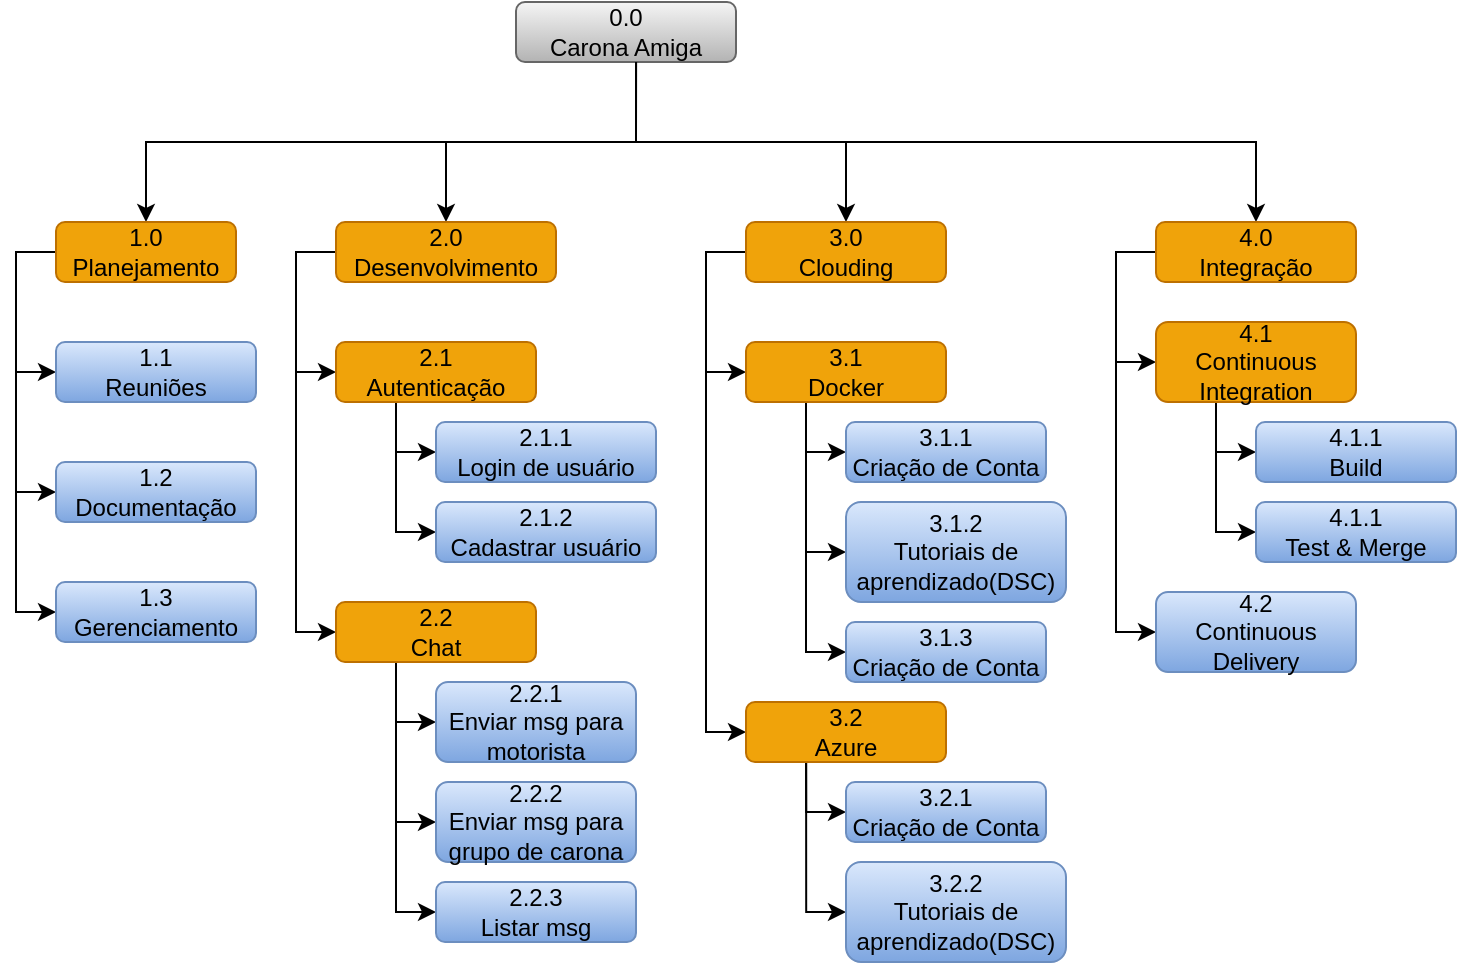 <mxfile version="20.5.1" type="github">
  <diagram id="404eWSXGiVwv__f5Z0BY" name="Page-1">
    <mxGraphModel dx="381" dy="234" grid="1" gridSize="10" guides="1" tooltips="1" connect="1" arrows="1" fold="1" page="1" pageScale="1" pageWidth="850" pageHeight="1100" math="0" shadow="0">
      <root>
        <mxCell id="0" />
        <mxCell id="1" parent="0" />
        <mxCell id="QXuSJk9ehEVPMkDH824Q-24" style="edgeStyle=orthogonalEdgeStyle;rounded=0;orthogonalLoop=1;jettySize=auto;html=1;entryX=0.5;entryY=0;entryDx=0;entryDy=0;" parent="1" source="QXuSJk9ehEVPMkDH824Q-1" target="QXuSJk9ehEVPMkDH824Q-5" edge="1">
          <mxGeometry relative="1" as="geometry">
            <Array as="points">
              <mxPoint x="390" y="80" />
              <mxPoint x="495" y="80" />
            </Array>
          </mxGeometry>
        </mxCell>
        <mxCell id="Y0JpQ4nFRurWwPssNzdd-24" style="edgeStyle=orthogonalEdgeStyle;rounded=0;orthogonalLoop=1;jettySize=auto;html=1;" edge="1" parent="1" source="QXuSJk9ehEVPMkDH824Q-1" target="Y0JpQ4nFRurWwPssNzdd-23">
          <mxGeometry relative="1" as="geometry">
            <Array as="points">
              <mxPoint x="390" y="80" />
              <mxPoint x="700" y="80" />
            </Array>
          </mxGeometry>
        </mxCell>
        <mxCell id="QXuSJk9ehEVPMkDH824Q-1" value="0.0 &lt;br&gt;Carona Amiga" style="rounded=1;whiteSpace=wrap;html=1;fillColor=#f5f5f5;gradientColor=#b3b3b3;strokeColor=#666666;" parent="1" vertex="1">
          <mxGeometry x="330" y="10" width="110" height="30" as="geometry" />
        </mxCell>
        <mxCell id="QXuSJk9ehEVPMkDH824Q-22" style="edgeStyle=orthogonalEdgeStyle;rounded=0;orthogonalLoop=1;jettySize=auto;html=1;entryX=0.5;entryY=0;entryDx=0;entryDy=0;" parent="1" target="QXuSJk9ehEVPMkDH824Q-3" edge="1">
          <mxGeometry relative="1" as="geometry">
            <mxPoint x="390.029" y="40" as="sourcePoint" />
            <Array as="points">
              <mxPoint x="390" y="80" />
              <mxPoint x="145" y="80" />
            </Array>
          </mxGeometry>
        </mxCell>
        <mxCell id="QXuSJk9ehEVPMkDH824Q-23" style="edgeStyle=orthogonalEdgeStyle;rounded=0;orthogonalLoop=1;jettySize=auto;html=1;entryX=0.5;entryY=0;entryDx=0;entryDy=0;" parent="1" target="QXuSJk9ehEVPMkDH824Q-4" edge="1">
          <mxGeometry relative="1" as="geometry">
            <mxPoint x="390.029" y="40" as="sourcePoint" />
            <Array as="points">
              <mxPoint x="390" y="80" />
              <mxPoint x="295" y="80" />
            </Array>
          </mxGeometry>
        </mxCell>
        <mxCell id="QXuSJk9ehEVPMkDH824Q-15" style="edgeStyle=orthogonalEdgeStyle;rounded=0;orthogonalLoop=1;jettySize=auto;html=1;entryX=0;entryY=0.5;entryDx=0;entryDy=0;exitX=0;exitY=0.5;exitDx=0;exitDy=0;" parent="1" source="QXuSJk9ehEVPMkDH824Q-3" target="QXuSJk9ehEVPMkDH824Q-6" edge="1">
          <mxGeometry relative="1" as="geometry">
            <Array as="points">
              <mxPoint x="80" y="135" />
              <mxPoint x="80" y="195" />
            </Array>
          </mxGeometry>
        </mxCell>
        <mxCell id="QXuSJk9ehEVPMkDH824Q-16" style="edgeStyle=orthogonalEdgeStyle;rounded=0;orthogonalLoop=1;jettySize=auto;html=1;entryX=0;entryY=0.5;entryDx=0;entryDy=0;" parent="1" source="QXuSJk9ehEVPMkDH824Q-3" target="QXuSJk9ehEVPMkDH824Q-7" edge="1">
          <mxGeometry relative="1" as="geometry">
            <Array as="points">
              <mxPoint x="80" y="135" />
              <mxPoint x="80" y="255" />
            </Array>
          </mxGeometry>
        </mxCell>
        <mxCell id="QXuSJk9ehEVPMkDH824Q-21" style="edgeStyle=orthogonalEdgeStyle;rounded=0;orthogonalLoop=1;jettySize=auto;html=1;entryX=0;entryY=0.5;entryDx=0;entryDy=0;" parent="1" source="QXuSJk9ehEVPMkDH824Q-3" target="QXuSJk9ehEVPMkDH824Q-8" edge="1">
          <mxGeometry relative="1" as="geometry">
            <Array as="points">
              <mxPoint x="80" y="135" />
              <mxPoint x="80" y="315" />
            </Array>
          </mxGeometry>
        </mxCell>
        <mxCell id="QXuSJk9ehEVPMkDH824Q-3" value="1.0 Planejamento" style="rounded=1;whiteSpace=wrap;html=1;fillColor=#f0a30a;fontColor=#000000;strokeColor=#BD7000;" parent="1" vertex="1">
          <mxGeometry x="100" y="120" width="90" height="30" as="geometry" />
        </mxCell>
        <mxCell id="QXuSJk9ehEVPMkDH824Q-25" style="edgeStyle=orthogonalEdgeStyle;rounded=0;orthogonalLoop=1;jettySize=auto;html=1;entryX=0;entryY=0.5;entryDx=0;entryDy=0;" parent="1" source="QXuSJk9ehEVPMkDH824Q-4" target="QXuSJk9ehEVPMkDH824Q-10" edge="1">
          <mxGeometry relative="1" as="geometry">
            <Array as="points">
              <mxPoint x="220" y="135" />
              <mxPoint x="220" y="195" />
            </Array>
          </mxGeometry>
        </mxCell>
        <mxCell id="QXuSJk9ehEVPMkDH824Q-26" style="edgeStyle=orthogonalEdgeStyle;rounded=0;orthogonalLoop=1;jettySize=auto;html=1;entryX=0;entryY=0.5;entryDx=0;entryDy=0;" parent="1" source="QXuSJk9ehEVPMkDH824Q-4" target="QXuSJk9ehEVPMkDH824Q-11" edge="1">
          <mxGeometry relative="1" as="geometry">
            <Array as="points">
              <mxPoint x="220" y="135" />
              <mxPoint x="220" y="325" />
            </Array>
          </mxGeometry>
        </mxCell>
        <mxCell id="QXuSJk9ehEVPMkDH824Q-4" value="2.0 Desenvolvimento" style="rounded=1;whiteSpace=wrap;html=1;fillColor=#f0a30a;fontColor=#000000;strokeColor=#BD7000;" parent="1" vertex="1">
          <mxGeometry x="240" y="120" width="110" height="30" as="geometry" />
        </mxCell>
        <mxCell id="QXuSJk9ehEVPMkDH824Q-27" style="edgeStyle=orthogonalEdgeStyle;rounded=0;orthogonalLoop=1;jettySize=auto;html=1;entryX=0;entryY=0.5;entryDx=0;entryDy=0;" parent="1" source="QXuSJk9ehEVPMkDH824Q-5" target="QXuSJk9ehEVPMkDH824Q-12" edge="1">
          <mxGeometry relative="1" as="geometry">
            <Array as="points">
              <mxPoint x="425" y="135" />
              <mxPoint x="425" y="195" />
            </Array>
          </mxGeometry>
        </mxCell>
        <mxCell id="QXuSJk9ehEVPMkDH824Q-28" style="edgeStyle=orthogonalEdgeStyle;rounded=0;orthogonalLoop=1;jettySize=auto;html=1;entryX=0;entryY=0.5;entryDx=0;entryDy=0;" parent="1" source="QXuSJk9ehEVPMkDH824Q-5" target="QXuSJk9ehEVPMkDH824Q-13" edge="1">
          <mxGeometry relative="1" as="geometry">
            <Array as="points">
              <mxPoint x="425" y="135" />
              <mxPoint x="425" y="375" />
            </Array>
          </mxGeometry>
        </mxCell>
        <mxCell id="QXuSJk9ehEVPMkDH824Q-5" value="3.0&lt;br&gt;Clouding" style="rounded=1;whiteSpace=wrap;html=1;fillColor=#f0a30a;fontColor=#000000;strokeColor=#BD7000;" parent="1" vertex="1">
          <mxGeometry x="445" y="120" width="100" height="30" as="geometry" />
        </mxCell>
        <mxCell id="QXuSJk9ehEVPMkDH824Q-6" value="1.1&lt;br&gt;Reuniões" style="rounded=1;whiteSpace=wrap;html=1;fillColor=#dae8fc;strokeColor=#6c8ebf;gradientColor=#7ea6e0;" parent="1" vertex="1">
          <mxGeometry x="100" y="180" width="100" height="30" as="geometry" />
        </mxCell>
        <mxCell id="QXuSJk9ehEVPMkDH824Q-7" value="1.2&lt;br&gt;Documentação" style="rounded=1;whiteSpace=wrap;html=1;fillColor=#dae8fc;gradientColor=#7ea6e0;strokeColor=#6c8ebf;" parent="1" vertex="1">
          <mxGeometry x="100" y="240" width="100" height="30" as="geometry" />
        </mxCell>
        <mxCell id="QXuSJk9ehEVPMkDH824Q-8" value="1.3 &lt;br&gt;Gerenciamento" style="rounded=1;whiteSpace=wrap;html=1;fillColor=#dae8fc;gradientColor=#7ea6e0;strokeColor=#6c8ebf;" parent="1" vertex="1">
          <mxGeometry x="100" y="300" width="100" height="30" as="geometry" />
        </mxCell>
        <mxCell id="Y0JpQ4nFRurWwPssNzdd-4" style="edgeStyle=orthogonalEdgeStyle;rounded=0;orthogonalLoop=1;jettySize=auto;html=1;entryX=0;entryY=0.5;entryDx=0;entryDy=0;" edge="1" parent="1" source="QXuSJk9ehEVPMkDH824Q-10" target="Y0JpQ4nFRurWwPssNzdd-2">
          <mxGeometry relative="1" as="geometry">
            <Array as="points">
              <mxPoint x="270" y="235" />
            </Array>
          </mxGeometry>
        </mxCell>
        <mxCell id="Y0JpQ4nFRurWwPssNzdd-5" style="edgeStyle=orthogonalEdgeStyle;rounded=0;orthogonalLoop=1;jettySize=auto;html=1;entryX=0;entryY=0.5;entryDx=0;entryDy=0;" edge="1" parent="1" source="QXuSJk9ehEVPMkDH824Q-10" target="Y0JpQ4nFRurWwPssNzdd-3">
          <mxGeometry relative="1" as="geometry">
            <Array as="points">
              <mxPoint x="270" y="275" />
            </Array>
          </mxGeometry>
        </mxCell>
        <mxCell id="QXuSJk9ehEVPMkDH824Q-10" value="2.1 &lt;br&gt;Autenticação" style="rounded=1;whiteSpace=wrap;html=1;fillColor=#f0a30a;strokeColor=#BD7000;fontColor=#000000;" parent="1" vertex="1">
          <mxGeometry x="240" y="180" width="100" height="30" as="geometry" />
        </mxCell>
        <mxCell id="Y0JpQ4nFRurWwPssNzdd-8" style="edgeStyle=orthogonalEdgeStyle;rounded=0;orthogonalLoop=1;jettySize=auto;html=1;entryX=0;entryY=0.5;entryDx=0;entryDy=0;" edge="1" parent="1" source="QXuSJk9ehEVPMkDH824Q-11" target="Y0JpQ4nFRurWwPssNzdd-7">
          <mxGeometry relative="1" as="geometry">
            <Array as="points">
              <mxPoint x="270" y="370" />
            </Array>
          </mxGeometry>
        </mxCell>
        <mxCell id="Y0JpQ4nFRurWwPssNzdd-9" style="edgeStyle=orthogonalEdgeStyle;rounded=0;orthogonalLoop=1;jettySize=auto;html=1;entryX=0;entryY=0.5;entryDx=0;entryDy=0;" edge="1" parent="1" source="QXuSJk9ehEVPMkDH824Q-11" target="Y0JpQ4nFRurWwPssNzdd-6">
          <mxGeometry relative="1" as="geometry">
            <Array as="points">
              <mxPoint x="270" y="420" />
            </Array>
          </mxGeometry>
        </mxCell>
        <mxCell id="Y0JpQ4nFRurWwPssNzdd-11" style="edgeStyle=orthogonalEdgeStyle;rounded=0;orthogonalLoop=1;jettySize=auto;html=1;entryX=0;entryY=0.5;entryDx=0;entryDy=0;" edge="1" parent="1" source="QXuSJk9ehEVPMkDH824Q-11" target="Y0JpQ4nFRurWwPssNzdd-10">
          <mxGeometry relative="1" as="geometry">
            <Array as="points">
              <mxPoint x="270" y="465" />
            </Array>
          </mxGeometry>
        </mxCell>
        <mxCell id="QXuSJk9ehEVPMkDH824Q-11" value="2.2 &lt;br&gt;Chat" style="rounded=1;whiteSpace=wrap;html=1;fillColor=#f0a30a;strokeColor=#BD7000;fontColor=#000000;" parent="1" vertex="1">
          <mxGeometry x="240" y="310" width="100" height="30" as="geometry" />
        </mxCell>
        <mxCell id="Y0JpQ4nFRurWwPssNzdd-15" style="edgeStyle=orthogonalEdgeStyle;rounded=0;orthogonalLoop=1;jettySize=auto;html=1;entryX=0;entryY=0.5;entryDx=0;entryDy=0;" edge="1" parent="1" source="QXuSJk9ehEVPMkDH824Q-12" target="Y0JpQ4nFRurWwPssNzdd-12">
          <mxGeometry relative="1" as="geometry">
            <Array as="points">
              <mxPoint x="475" y="235" />
            </Array>
          </mxGeometry>
        </mxCell>
        <mxCell id="Y0JpQ4nFRurWwPssNzdd-16" style="edgeStyle=orthogonalEdgeStyle;rounded=0;orthogonalLoop=1;jettySize=auto;html=1;entryX=0;entryY=0.5;entryDx=0;entryDy=0;" edge="1" parent="1" source="QXuSJk9ehEVPMkDH824Q-12" target="Y0JpQ4nFRurWwPssNzdd-13">
          <mxGeometry relative="1" as="geometry">
            <Array as="points">
              <mxPoint x="475" y="285" />
            </Array>
          </mxGeometry>
        </mxCell>
        <mxCell id="Y0JpQ4nFRurWwPssNzdd-22" style="edgeStyle=orthogonalEdgeStyle;rounded=0;orthogonalLoop=1;jettySize=auto;html=1;entryX=0;entryY=0.5;entryDx=0;entryDy=0;" edge="1" parent="1" source="QXuSJk9ehEVPMkDH824Q-12" target="Y0JpQ4nFRurWwPssNzdd-21">
          <mxGeometry relative="1" as="geometry">
            <Array as="points">
              <mxPoint x="475" y="335" />
            </Array>
          </mxGeometry>
        </mxCell>
        <mxCell id="QXuSJk9ehEVPMkDH824Q-12" value="3.1 &lt;br&gt;Docker" style="rounded=1;whiteSpace=wrap;html=1;fillColor=#f0a30a;strokeColor=#BD7000;fontColor=#000000;" parent="1" vertex="1">
          <mxGeometry x="445" y="180" width="100" height="30" as="geometry" />
        </mxCell>
        <mxCell id="Y0JpQ4nFRurWwPssNzdd-19" style="edgeStyle=orthogonalEdgeStyle;rounded=0;orthogonalLoop=1;jettySize=auto;html=1;entryX=0;entryY=0.5;entryDx=0;entryDy=0;" edge="1" parent="1" target="Y0JpQ4nFRurWwPssNzdd-17">
          <mxGeometry relative="1" as="geometry">
            <mxPoint x="475.059" y="390" as="sourcePoint" />
            <Array as="points">
              <mxPoint x="475" y="415" />
            </Array>
          </mxGeometry>
        </mxCell>
        <mxCell id="Y0JpQ4nFRurWwPssNzdd-20" style="edgeStyle=orthogonalEdgeStyle;rounded=0;orthogonalLoop=1;jettySize=auto;html=1;entryX=0;entryY=0.5;entryDx=0;entryDy=0;" edge="1" parent="1">
          <mxGeometry relative="1" as="geometry">
            <mxPoint x="475.059" y="390" as="sourcePoint" />
            <mxPoint x="495" y="465" as="targetPoint" />
            <Array as="points">
              <mxPoint x="475" y="465" />
            </Array>
          </mxGeometry>
        </mxCell>
        <mxCell id="QXuSJk9ehEVPMkDH824Q-13" value="3.2 &lt;br&gt;Azure" style="rounded=1;whiteSpace=wrap;html=1;fillColor=#f0a30a;strokeColor=#BD7000;fontColor=#000000;" parent="1" vertex="1">
          <mxGeometry x="445" y="360" width="100" height="30" as="geometry" />
        </mxCell>
        <mxCell id="Y0JpQ4nFRurWwPssNzdd-2" value="2.1.1&lt;br&gt;Login de usuário" style="rounded=1;whiteSpace=wrap;html=1;fillColor=#dae8fc;gradientColor=#7ea6e0;strokeColor=#6c8ebf;" vertex="1" parent="1">
          <mxGeometry x="290" y="220" width="110" height="30" as="geometry" />
        </mxCell>
        <mxCell id="Y0JpQ4nFRurWwPssNzdd-3" value="2.1.2&lt;br&gt;Cadastrar usuário" style="rounded=1;whiteSpace=wrap;html=1;fillColor=#dae8fc;gradientColor=#7ea6e0;strokeColor=#6c8ebf;" vertex="1" parent="1">
          <mxGeometry x="290" y="260" width="110" height="30" as="geometry" />
        </mxCell>
        <mxCell id="Y0JpQ4nFRurWwPssNzdd-6" value="2.2.2&lt;br&gt;Enviar msg para grupo de carona" style="rounded=1;whiteSpace=wrap;html=1;fillColor=#dae8fc;gradientColor=#7ea6e0;strokeColor=#6c8ebf;" vertex="1" parent="1">
          <mxGeometry x="290" y="400" width="100" height="40" as="geometry" />
        </mxCell>
        <mxCell id="Y0JpQ4nFRurWwPssNzdd-7" value="2.2.1&lt;br&gt;Enviar msg para motorista" style="rounded=1;whiteSpace=wrap;html=1;fillColor=#dae8fc;gradientColor=#7ea6e0;strokeColor=#6c8ebf;" vertex="1" parent="1">
          <mxGeometry x="290" y="350" width="100" height="40" as="geometry" />
        </mxCell>
        <mxCell id="Y0JpQ4nFRurWwPssNzdd-10" value="2.2.3&lt;br&gt;Listar msg" style="rounded=1;whiteSpace=wrap;html=1;fillColor=#dae8fc;gradientColor=#7ea6e0;strokeColor=#6c8ebf;" vertex="1" parent="1">
          <mxGeometry x="290" y="450" width="100" height="30" as="geometry" />
        </mxCell>
        <mxCell id="Y0JpQ4nFRurWwPssNzdd-12" value="3.1.1&lt;br&gt;Criação de Conta" style="rounded=1;whiteSpace=wrap;html=1;fillColor=#dae8fc;gradientColor=#7ea6e0;strokeColor=#6c8ebf;" vertex="1" parent="1">
          <mxGeometry x="495" y="220" width="100" height="30" as="geometry" />
        </mxCell>
        <mxCell id="Y0JpQ4nFRurWwPssNzdd-13" value="3.1.2&lt;br&gt;Tutoriais de aprendizado(DSC)" style="rounded=1;whiteSpace=wrap;html=1;fillColor=#dae8fc;gradientColor=#7ea6e0;strokeColor=#6c8ebf;" vertex="1" parent="1">
          <mxGeometry x="495" y="260" width="110" height="50" as="geometry" />
        </mxCell>
        <mxCell id="Y0JpQ4nFRurWwPssNzdd-17" value="3.2.1&lt;br&gt;Criação de Conta" style="rounded=1;whiteSpace=wrap;html=1;fillColor=#dae8fc;gradientColor=#7ea6e0;strokeColor=#6c8ebf;" vertex="1" parent="1">
          <mxGeometry x="495" y="400" width="100" height="30" as="geometry" />
        </mxCell>
        <mxCell id="Y0JpQ4nFRurWwPssNzdd-18" value="3.2.2&lt;br&gt;Tutoriais de aprendizado(DSC)" style="rounded=1;whiteSpace=wrap;html=1;fillColor=#dae8fc;gradientColor=#7ea6e0;strokeColor=#6c8ebf;" vertex="1" parent="1">
          <mxGeometry x="495" y="440" width="110" height="50" as="geometry" />
        </mxCell>
        <mxCell id="Y0JpQ4nFRurWwPssNzdd-21" value="3.1.3&lt;br&gt;Criação de Conta" style="rounded=1;whiteSpace=wrap;html=1;fillColor=#dae8fc;gradientColor=#7ea6e0;strokeColor=#6c8ebf;" vertex="1" parent="1">
          <mxGeometry x="495" y="320" width="100" height="30" as="geometry" />
        </mxCell>
        <mxCell id="Y0JpQ4nFRurWwPssNzdd-28" style="edgeStyle=orthogonalEdgeStyle;rounded=0;orthogonalLoop=1;jettySize=auto;html=1;entryX=0;entryY=0.5;entryDx=0;entryDy=0;" edge="1" parent="1" source="Y0JpQ4nFRurWwPssNzdd-23" target="Y0JpQ4nFRurWwPssNzdd-26">
          <mxGeometry relative="1" as="geometry">
            <Array as="points">
              <mxPoint x="630" y="135" />
              <mxPoint x="630" y="190" />
            </Array>
          </mxGeometry>
        </mxCell>
        <mxCell id="Y0JpQ4nFRurWwPssNzdd-29" style="edgeStyle=orthogonalEdgeStyle;rounded=0;orthogonalLoop=1;jettySize=auto;html=1;entryX=0;entryY=0.5;entryDx=0;entryDy=0;" edge="1" parent="1" source="Y0JpQ4nFRurWwPssNzdd-23" target="Y0JpQ4nFRurWwPssNzdd-27">
          <mxGeometry relative="1" as="geometry">
            <Array as="points">
              <mxPoint x="630" y="135" />
              <mxPoint x="630" y="325" />
            </Array>
          </mxGeometry>
        </mxCell>
        <mxCell id="Y0JpQ4nFRurWwPssNzdd-23" value="4.0&lt;br&gt;Integração" style="rounded=1;whiteSpace=wrap;html=1;fillColor=#f0a30a;fontColor=#000000;strokeColor=#BD7000;" vertex="1" parent="1">
          <mxGeometry x="650" y="120" width="100" height="30" as="geometry" />
        </mxCell>
        <mxCell id="Y0JpQ4nFRurWwPssNzdd-33" style="edgeStyle=orthogonalEdgeStyle;rounded=0;orthogonalLoop=1;jettySize=auto;html=1;entryX=0;entryY=0.5;entryDx=0;entryDy=0;" edge="1" parent="1" source="Y0JpQ4nFRurWwPssNzdd-26" target="Y0JpQ4nFRurWwPssNzdd-31">
          <mxGeometry relative="1" as="geometry">
            <Array as="points">
              <mxPoint x="680" y="235" />
            </Array>
          </mxGeometry>
        </mxCell>
        <mxCell id="Y0JpQ4nFRurWwPssNzdd-34" style="edgeStyle=orthogonalEdgeStyle;rounded=0;orthogonalLoop=1;jettySize=auto;html=1;entryX=0;entryY=0.5;entryDx=0;entryDy=0;" edge="1" parent="1" source="Y0JpQ4nFRurWwPssNzdd-26" target="Y0JpQ4nFRurWwPssNzdd-32">
          <mxGeometry relative="1" as="geometry">
            <Array as="points">
              <mxPoint x="680" y="275" />
            </Array>
          </mxGeometry>
        </mxCell>
        <mxCell id="Y0JpQ4nFRurWwPssNzdd-26" value="4.1&lt;br&gt;Continuous Integration" style="rounded=1;whiteSpace=wrap;html=1;fillColor=#f0a30a;strokeColor=#BD7000;fontColor=#000000;" vertex="1" parent="1">
          <mxGeometry x="650" y="170" width="100" height="40" as="geometry" />
        </mxCell>
        <mxCell id="Y0JpQ4nFRurWwPssNzdd-27" value="4.2&lt;br&gt;Continuous Delivery" style="rounded=1;whiteSpace=wrap;html=1;fillColor=#dae8fc;gradientColor=#7ea6e0;strokeColor=#6c8ebf;" vertex="1" parent="1">
          <mxGeometry x="650" y="305" width="100" height="40" as="geometry" />
        </mxCell>
        <mxCell id="Y0JpQ4nFRurWwPssNzdd-31" value="4.1.1&lt;br&gt;Build" style="rounded=1;whiteSpace=wrap;html=1;fillColor=#dae8fc;gradientColor=#7ea6e0;strokeColor=#6c8ebf;" vertex="1" parent="1">
          <mxGeometry x="700" y="220" width="100" height="30" as="geometry" />
        </mxCell>
        <mxCell id="Y0JpQ4nFRurWwPssNzdd-32" value="4.1.1&lt;br&gt;Test &amp;amp; Merge" style="rounded=1;whiteSpace=wrap;html=1;fillColor=#dae8fc;gradientColor=#7ea6e0;strokeColor=#6c8ebf;" vertex="1" parent="1">
          <mxGeometry x="700" y="260" width="100" height="30" as="geometry" />
        </mxCell>
      </root>
    </mxGraphModel>
  </diagram>
</mxfile>
